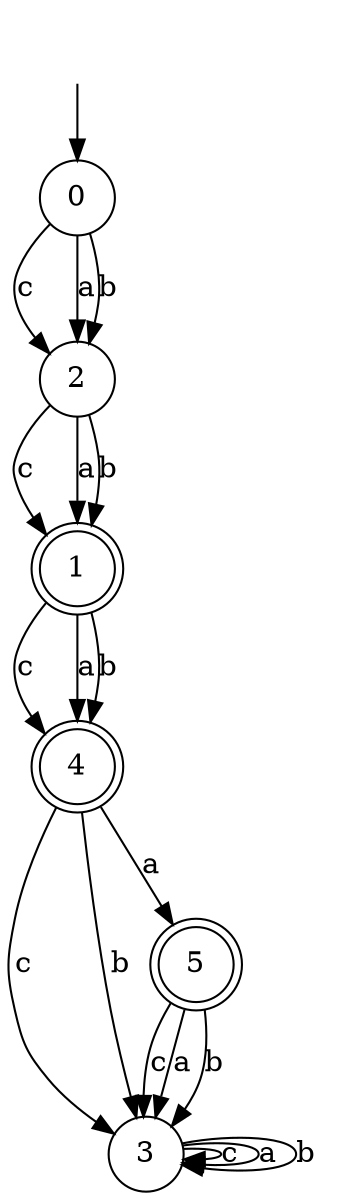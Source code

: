 digraph g {
__start [label=""shape=none]
	0[shape="circle" label="0"]
	1[shape="doublecircle" label="1"]
	2[shape="circle" label="2"]
	3[shape="circle" label="3"]
	4[shape="doublecircle" label="4"]
	5[shape="doublecircle" label="5"]
__start -> 0
	0->2 [label="c"]
	0->2 [label="a"]
	0->2 [label="b"]
	1->4 [label="c"]
	1->4 [label="a"]
	1->4 [label="b"]
	2->1 [label="c"]
	2->1 [label="a"]
	2->1 [label="b"]
	3->3 [label="c"]
	3->3 [label="a"]
	3->3 [label="b"]
	4->3 [label="c"]
	4->5 [label="a"]
	4->3 [label="b"]
	5->3 [label="c"]
	5->3 [label="a"]
	5->3 [label="b"]
}